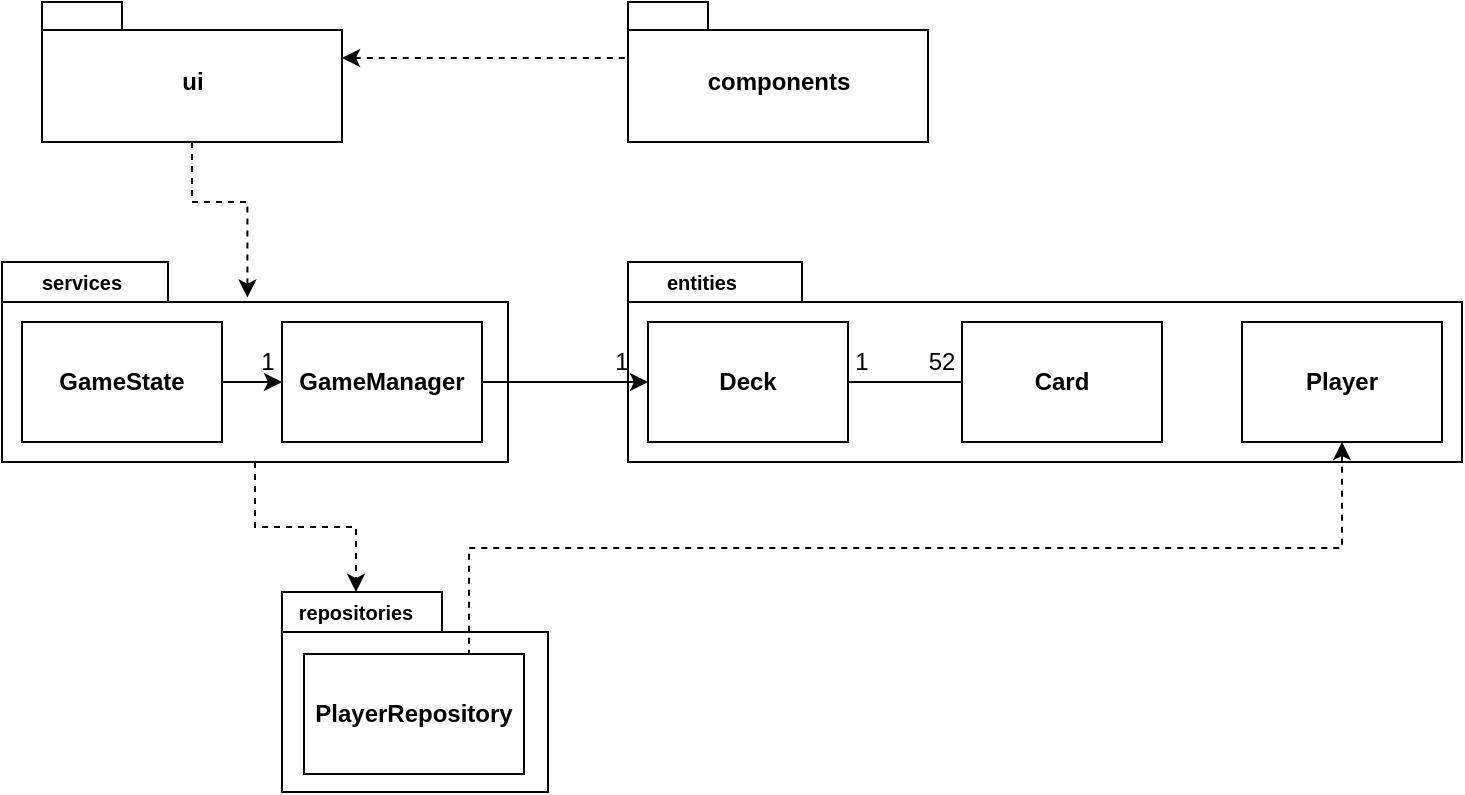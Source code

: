 <mxfile version="13.7.9" type="device"><diagram id="sJ0DLttMvb4TO0hkLlTb" name="Page-1"><mxGraphModel dx="1185" dy="685" grid="1" gridSize="10" guides="1" tooltips="1" connect="1" arrows="1" fold="1" page="1" pageScale="1" pageWidth="827" pageHeight="1169" math="0" shadow="0"><root><mxCell id="0"/><mxCell id="1" parent="0"/><mxCell id="DJFDQIU9Fr0P4l9Sinmo-13" style="edgeStyle=orthogonalEdgeStyle;rounded=0;orthogonalLoop=1;jettySize=auto;html=1;exitX=0;exitY=0;exitDx=150;exitDy=28;exitPerimeter=0;entryX=0;entryY=0;entryDx=0;entryDy=28;entryPerimeter=0;dashed=1;startArrow=classic;startFill=1;endArrow=none;endFill=0;" parent="1" source="DJFDQIU9Fr0P4l9Sinmo-1" target="DJFDQIU9Fr0P4l9Sinmo-2" edge="1"><mxGeometry relative="1" as="geometry"/></mxCell><mxCell id="cD-Ech7D2tXac7cVUHwn-17" style="edgeStyle=orthogonalEdgeStyle;rounded=0;orthogonalLoop=1;jettySize=auto;html=1;exitX=0.5;exitY=1;exitDx=0;exitDy=0;exitPerimeter=0;entryX=0.485;entryY=0.178;entryDx=0;entryDy=0;dashed=1;endArrow=classic;endFill=1;entryPerimeter=0;" parent="1" source="DJFDQIU9Fr0P4l9Sinmo-1" target="DJFDQIU9Fr0P4l9Sinmo-3" edge="1"><mxGeometry relative="1" as="geometry"/></mxCell><mxCell id="DJFDQIU9Fr0P4l9Sinmo-1" value="ui" style="shape=folder;fontStyle=1;spacingTop=10;tabWidth=40;tabHeight=14;tabPosition=left;html=1;" parent="1" vertex="1"><mxGeometry x="90" y="190" width="150" height="70" as="geometry"/></mxCell><mxCell id="DJFDQIU9Fr0P4l9Sinmo-2" value="components" style="shape=folder;fontStyle=1;spacingTop=10;tabWidth=40;tabHeight=14;tabPosition=left;html=1;" parent="1" vertex="1"><mxGeometry x="383" y="190" width="150" height="70" as="geometry"/></mxCell><mxCell id="cD-Ech7D2tXac7cVUHwn-23" style="edgeStyle=orthogonalEdgeStyle;rounded=0;orthogonalLoop=1;jettySize=auto;html=1;exitX=0.5;exitY=1;exitDx=0;exitDy=0;exitPerimeter=0;endArrow=classic;endFill=1;dashed=1;" parent="1" source="DJFDQIU9Fr0P4l9Sinmo-3" target="cD-Ech7D2tXac7cVUHwn-13" edge="1"><mxGeometry relative="1" as="geometry"/></mxCell><mxCell id="DJFDQIU9Fr0P4l9Sinmo-3" value="" style="shape=folder;fontStyle=1;spacingTop=10;tabWidth=83;tabHeight=20;tabPosition=left;html=1;" parent="1" vertex="1"><mxGeometry x="70" y="320" width="253" height="100" as="geometry"/></mxCell><mxCell id="DJFDQIU9Fr0P4l9Sinmo-4" value="" style="shape=folder;fontStyle=1;spacingTop=10;tabWidth=80;tabHeight=20;tabPosition=left;html=1;" parent="1" vertex="1"><mxGeometry x="210" y="485" width="133" height="100" as="geometry"/></mxCell><mxCell id="DJFDQIU9Fr0P4l9Sinmo-8" value="" style="shape=folder;fontStyle=1;spacingTop=10;tabWidth=87;tabHeight=20;tabPosition=left;html=1;" parent="1" vertex="1"><mxGeometry x="383" y="320" width="417" height="100" as="geometry"/></mxCell><mxCell id="cD-Ech7D2tXac7cVUHwn-1" value="&lt;b&gt;PlayerRepository&lt;/b&gt;" style="rounded=0;whiteSpace=wrap;html=1;" parent="1" vertex="1"><mxGeometry x="221" y="516" width="110" height="60" as="geometry"/></mxCell><mxCell id="cD-Ech7D2tXac7cVUHwn-4" value="&lt;b&gt;&lt;font style=&quot;font-size: 10px&quot;&gt;services&lt;/font&gt;&lt;/b&gt;" style="text;html=1;strokeColor=none;fillColor=none;align=center;verticalAlign=middle;whiteSpace=wrap;rounded=0;" parent="1" vertex="1"><mxGeometry x="90" y="320" width="40" height="20" as="geometry"/></mxCell><mxCell id="cD-Ech7D2tXac7cVUHwn-22" style="edgeStyle=orthogonalEdgeStyle;rounded=0;orthogonalLoop=1;jettySize=auto;html=1;exitX=1;exitY=0.5;exitDx=0;exitDy=0;entryX=0;entryY=0.5;entryDx=0;entryDy=0;endArrow=classic;endFill=1;" parent="1" source="cD-Ech7D2tXac7cVUHwn-5" target="cD-Ech7D2tXac7cVUHwn-7" edge="1"><mxGeometry relative="1" as="geometry"/></mxCell><mxCell id="cD-Ech7D2tXac7cVUHwn-5" value="&lt;b&gt;GameManager&lt;/b&gt;" style="rounded=0;whiteSpace=wrap;html=1;" parent="1" vertex="1"><mxGeometry x="210" y="350" width="100" height="60" as="geometry"/></mxCell><mxCell id="cD-Ech7D2tXac7cVUHwn-18" style="edgeStyle=orthogonalEdgeStyle;rounded=0;orthogonalLoop=1;jettySize=auto;html=1;exitX=1;exitY=0.5;exitDx=0;exitDy=0;entryX=0;entryY=0.5;entryDx=0;entryDy=0;endArrow=classic;endFill=1;" parent="1" source="cD-Ech7D2tXac7cVUHwn-6" target="cD-Ech7D2tXac7cVUHwn-5" edge="1"><mxGeometry relative="1" as="geometry"/></mxCell><mxCell id="cD-Ech7D2tXac7cVUHwn-6" value="&lt;b&gt;GameState&lt;/b&gt;" style="rounded=0;whiteSpace=wrap;html=1;" parent="1" vertex="1"><mxGeometry x="80" y="350" width="100" height="60" as="geometry"/></mxCell><mxCell id="cD-Ech7D2tXac7cVUHwn-10" style="edgeStyle=orthogonalEdgeStyle;rounded=0;orthogonalLoop=1;jettySize=auto;html=1;exitX=1;exitY=0.5;exitDx=0;exitDy=0;entryX=0;entryY=0.5;entryDx=0;entryDy=0;endArrow=none;endFill=0;" parent="1" source="cD-Ech7D2tXac7cVUHwn-7" target="cD-Ech7D2tXac7cVUHwn-8" edge="1"><mxGeometry relative="1" as="geometry"/></mxCell><mxCell id="cD-Ech7D2tXac7cVUHwn-7" value="&lt;b&gt;Deck&lt;/b&gt;" style="rounded=0;whiteSpace=wrap;html=1;" parent="1" vertex="1"><mxGeometry x="393" y="350" width="100" height="60" as="geometry"/></mxCell><mxCell id="cD-Ech7D2tXac7cVUHwn-8" value="&lt;b&gt;Card&lt;/b&gt;" style="rounded=0;whiteSpace=wrap;html=1;" parent="1" vertex="1"><mxGeometry x="550" y="350" width="100" height="60" as="geometry"/></mxCell><mxCell id="cD-Ech7D2tXac7cVUHwn-24" style="edgeStyle=orthogonalEdgeStyle;rounded=0;orthogonalLoop=1;jettySize=auto;html=1;exitX=0.5;exitY=1;exitDx=0;exitDy=0;entryX=0.75;entryY=0;entryDx=0;entryDy=0;dashed=1;endArrow=none;endFill=0;startArrow=classic;startFill=1;" parent="1" source="cD-Ech7D2tXac7cVUHwn-9" target="cD-Ech7D2tXac7cVUHwn-1" edge="1"><mxGeometry relative="1" as="geometry"/></mxCell><mxCell id="cD-Ech7D2tXac7cVUHwn-9" value="&lt;b&gt;Player&lt;/b&gt;" style="rounded=0;whiteSpace=wrap;html=1;" parent="1" vertex="1"><mxGeometry x="690" y="350" width="100" height="60" as="geometry"/></mxCell><mxCell id="cD-Ech7D2tXac7cVUHwn-11" value="1" style="text;html=1;strokeColor=none;fillColor=none;align=center;verticalAlign=middle;whiteSpace=wrap;rounded=0;" parent="1" vertex="1"><mxGeometry x="480" y="360" width="40" height="20" as="geometry"/></mxCell><mxCell id="cD-Ech7D2tXac7cVUHwn-12" value="52" style="text;html=1;strokeColor=none;fillColor=none;align=center;verticalAlign=middle;whiteSpace=wrap;rounded=0;" parent="1" vertex="1"><mxGeometry x="520" y="360" width="40" height="20" as="geometry"/></mxCell><mxCell id="cD-Ech7D2tXac7cVUHwn-13" value="&lt;b&gt;&lt;font style=&quot;font-size: 10px&quot;&gt;repositories&lt;/font&gt;&lt;/b&gt;" style="text;html=1;strokeColor=none;fillColor=none;align=center;verticalAlign=middle;whiteSpace=wrap;rounded=0;" parent="1" vertex="1"><mxGeometry x="227" y="485" width="40" height="20" as="geometry"/></mxCell><mxCell id="cD-Ech7D2tXac7cVUHwn-14" value="&lt;b&gt;&lt;font style=&quot;font-size: 10px&quot;&gt;entities&lt;/font&gt;&lt;/b&gt;" style="text;html=1;strokeColor=none;fillColor=none;align=center;verticalAlign=middle;whiteSpace=wrap;rounded=0;" parent="1" vertex="1"><mxGeometry x="400" y="320" width="40" height="20" as="geometry"/></mxCell><mxCell id="cD-Ech7D2tXac7cVUHwn-19" value="1" style="text;html=1;strokeColor=none;fillColor=none;align=center;verticalAlign=middle;whiteSpace=wrap;rounded=0;" parent="1" vertex="1"><mxGeometry x="196" y="365" width="14" height="10" as="geometry"/></mxCell><mxCell id="cD-Ech7D2tXac7cVUHwn-21" value="1" style="text;html=1;strokeColor=none;fillColor=none;align=center;verticalAlign=middle;whiteSpace=wrap;rounded=0;" parent="1" vertex="1"><mxGeometry x="360" y="360" width="40" height="20" as="geometry"/></mxCell></root></mxGraphModel></diagram></mxfile>